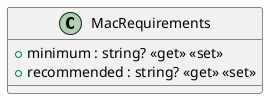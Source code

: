 @startuml
class MacRequirements {
    + minimum : string? <<get>> <<set>>
    + recommended : string? <<get>> <<set>>
}
@enduml
